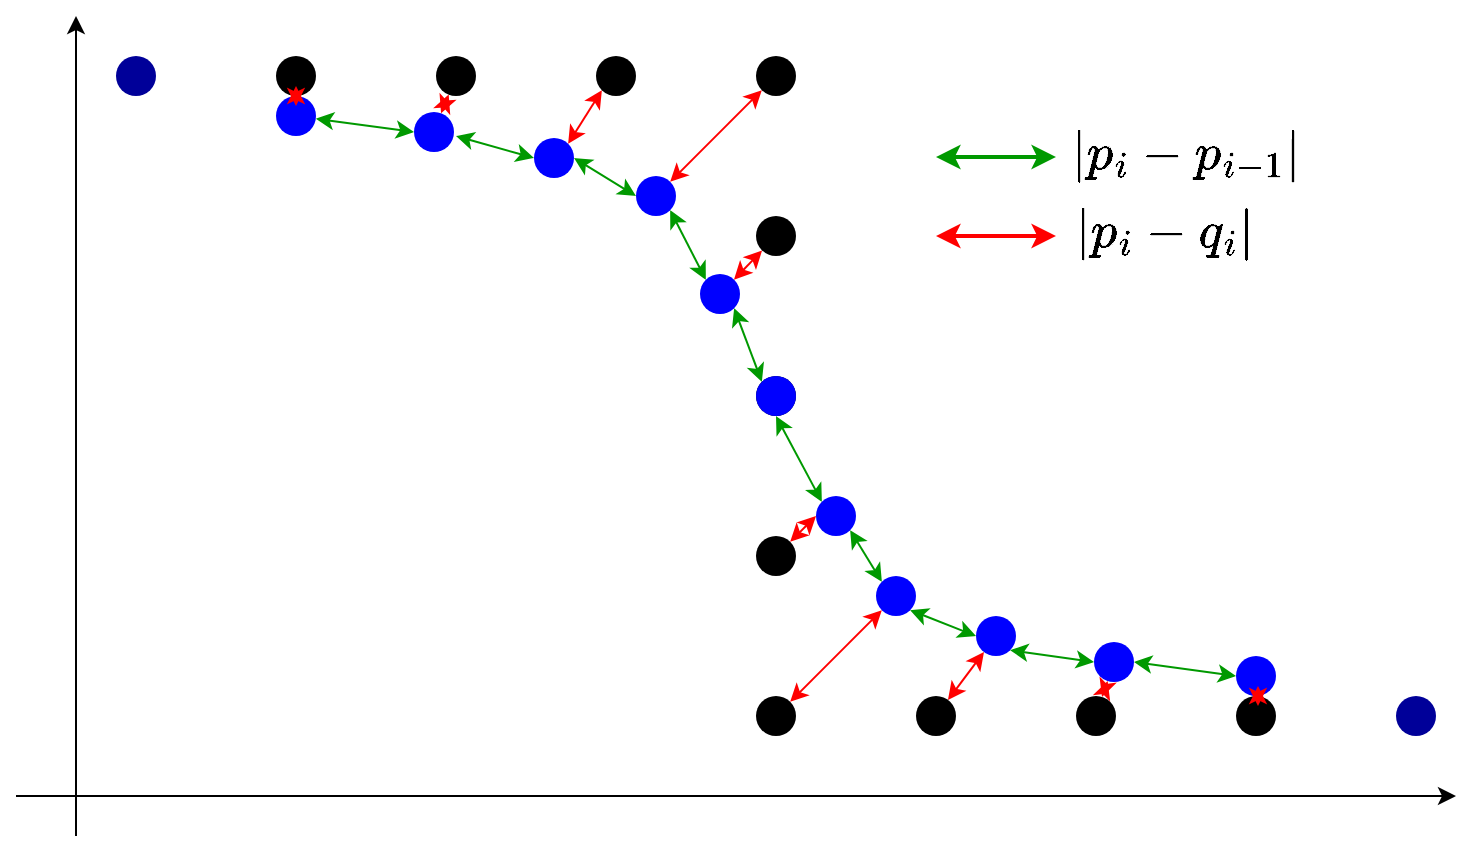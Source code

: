 <mxfile version="20.3.0" type="device"><diagram id="qWlOOX4nWYqfJplpvZYd" name="Page-1"><mxGraphModel dx="942" dy="725" grid="1" gridSize="10" guides="1" tooltips="1" connect="1" arrows="1" fold="1" page="1" pageScale="1" pageWidth="850" pageHeight="1100" math="1" shadow="0"><root><mxCell id="0"/><mxCell id="1" parent="0"/><mxCell id="lJG5cBEvERt6t84dE8XF-1" value="" style="endArrow=classic;html=1;rounded=0;" parent="1" edge="1"><mxGeometry width="50" height="50" relative="1" as="geometry"><mxPoint x="90" y="500" as="sourcePoint"/><mxPoint x="90" y="90" as="targetPoint"/></mxGeometry></mxCell><mxCell id="lJG5cBEvERt6t84dE8XF-2" value="" style="endArrow=classic;html=1;rounded=0;" parent="1" edge="1"><mxGeometry width="50" height="50" relative="1" as="geometry"><mxPoint x="60" y="480" as="sourcePoint"/><mxPoint x="780" y="480" as="targetPoint"/></mxGeometry></mxCell><mxCell id="lJG5cBEvERt6t84dE8XF-5" value="" style="ellipse;whiteSpace=wrap;html=1;aspect=fixed;strokeColor=none;fillColor=#000099;" parent="1" vertex="1"><mxGeometry x="110" y="110" width="20" height="20" as="geometry"/></mxCell><mxCell id="lJG5cBEvERt6t84dE8XF-28" value="" style="ellipse;whiteSpace=wrap;html=1;aspect=fixed;strokeColor=none;fillColor=#000000;" parent="1" vertex="1"><mxGeometry x="190" y="110" width="20" height="20" as="geometry"/></mxCell><mxCell id="lJG5cBEvERt6t84dE8XF-29" value="" style="ellipse;whiteSpace=wrap;html=1;aspect=fixed;strokeColor=none;fillColor=#000000;" parent="1" vertex="1"><mxGeometry x="270" y="110" width="20" height="20" as="geometry"/></mxCell><mxCell id="lJG5cBEvERt6t84dE8XF-30" value="" style="ellipse;whiteSpace=wrap;html=1;aspect=fixed;strokeColor=none;fillColor=#000000;" parent="1" vertex="1"><mxGeometry x="350" y="110" width="20" height="20" as="geometry"/></mxCell><mxCell id="lJG5cBEvERt6t84dE8XF-31" value="v" style="ellipse;whiteSpace=wrap;html=1;aspect=fixed;strokeColor=none;fillColor=#000000;" parent="1" vertex="1"><mxGeometry x="430" y="110" width="20" height="20" as="geometry"/></mxCell><mxCell id="lJG5cBEvERt6t84dE8XF-32" value="" style="ellipse;whiteSpace=wrap;html=1;aspect=fixed;strokeColor=none;fillColor=#000000;" parent="1" vertex="1"><mxGeometry x="430" y="190" width="20" height="20" as="geometry"/></mxCell><mxCell id="lJG5cBEvERt6t84dE8XF-33" value="" style="ellipse;whiteSpace=wrap;html=1;aspect=fixed;strokeColor=none;fillColor=#000000;" parent="1" vertex="1"><mxGeometry x="430" y="270" width="20" height="20" as="geometry"/></mxCell><mxCell id="lJG5cBEvERt6t84dE8XF-34" value="" style="ellipse;whiteSpace=wrap;html=1;aspect=fixed;strokeColor=none;fillColor=#000000;" parent="1" vertex="1"><mxGeometry x="430" y="350" width="20" height="20" as="geometry"/></mxCell><mxCell id="lJG5cBEvERt6t84dE8XF-35" value="" style="ellipse;whiteSpace=wrap;html=1;aspect=fixed;strokeColor=none;fillColor=#000000;" parent="1" vertex="1"><mxGeometry x="430" y="430" width="20" height="20" as="geometry"/></mxCell><mxCell id="lJG5cBEvERt6t84dE8XF-36" value="" style="ellipse;whiteSpace=wrap;html=1;aspect=fixed;strokeColor=none;fillColor=#000000;" parent="1" vertex="1"><mxGeometry x="510" y="430" width="20" height="20" as="geometry"/></mxCell><mxCell id="lJG5cBEvERt6t84dE8XF-37" value="" style="ellipse;whiteSpace=wrap;html=1;aspect=fixed;strokeColor=none;fillColor=#000000;" parent="1" vertex="1"><mxGeometry x="590" y="430" width="20" height="20" as="geometry"/></mxCell><mxCell id="lJG5cBEvERt6t84dE8XF-38" value="" style="ellipse;whiteSpace=wrap;html=1;aspect=fixed;strokeColor=none;fillColor=#000000;" parent="1" vertex="1"><mxGeometry x="670" y="430" width="20" height="20" as="geometry"/></mxCell><mxCell id="lJG5cBEvERt6t84dE8XF-39" value="" style="ellipse;whiteSpace=wrap;html=1;aspect=fixed;strokeColor=none;fillColor=#000099;" parent="1" vertex="1"><mxGeometry x="750" y="430" width="20" height="20" as="geometry"/></mxCell><mxCell id="lJG5cBEvERt6t84dE8XF-42" value="" style="ellipse;whiteSpace=wrap;html=1;aspect=fixed;strokeColor=none;fillColor=#0000FF;" parent="1" vertex="1"><mxGeometry x="259" y="138" width="20" height="20" as="geometry"/></mxCell><mxCell id="lJG5cBEvERt6t84dE8XF-43" value="" style="ellipse;whiteSpace=wrap;html=1;aspect=fixed;strokeColor=none;fillColor=#0000FF;" parent="1" vertex="1"><mxGeometry x="370" y="170" width="20" height="20" as="geometry"/></mxCell><mxCell id="lJG5cBEvERt6t84dE8XF-44" value="" style="ellipse;whiteSpace=wrap;html=1;aspect=fixed;strokeColor=none;fillColor=#0000FF;" parent="1" vertex="1"><mxGeometry x="190" y="130" width="20" height="20" as="geometry"/></mxCell><mxCell id="lJG5cBEvERt6t84dE8XF-48" value="" style="ellipse;whiteSpace=wrap;html=1;aspect=fixed;strokeColor=none;fillColor=#0000FF;" parent="1" vertex="1"><mxGeometry x="430" y="270" width="20" height="20" as="geometry"/></mxCell><mxCell id="lJG5cBEvERt6t84dE8XF-49" value="" style="ellipse;whiteSpace=wrap;html=1;aspect=fixed;strokeColor=none;fillColor=#0000FF;" parent="1" vertex="1"><mxGeometry x="319" y="151" width="20" height="20" as="geometry"/></mxCell><mxCell id="lJG5cBEvERt6t84dE8XF-50" value="" style="ellipse;whiteSpace=wrap;html=1;aspect=fixed;strokeColor=none;fillColor=#0000FF;" parent="1" vertex="1"><mxGeometry x="402" y="219" width="20" height="20" as="geometry"/></mxCell><mxCell id="lJG5cBEvERt6t84dE8XF-51" value="" style="ellipse;whiteSpace=wrap;html=1;aspect=fixed;strokeColor=none;fillColor=#0000FF;" parent="1" vertex="1"><mxGeometry x="490" y="370" width="20" height="20" as="geometry"/></mxCell><mxCell id="lJG5cBEvERt6t84dE8XF-52" value="" style="ellipse;whiteSpace=wrap;html=1;aspect=fixed;strokeColor=none;fillColor=#0000FF;" parent="1" vertex="1"><mxGeometry x="599" y="403" width="20" height="20" as="geometry"/></mxCell><mxCell id="lJG5cBEvERt6t84dE8XF-53" value="" style="ellipse;whiteSpace=wrap;html=1;aspect=fixed;strokeColor=none;fillColor=#0000FF;" parent="1" vertex="1"><mxGeometry x="460" y="330" width="20" height="20" as="geometry"/></mxCell><mxCell id="lJG5cBEvERt6t84dE8XF-54" value="" style="ellipse;whiteSpace=wrap;html=1;aspect=fixed;strokeColor=none;fillColor=#0000FF;" parent="1" vertex="1"><mxGeometry x="540" y="390" width="20" height="20" as="geometry"/></mxCell><mxCell id="lJG5cBEvERt6t84dE8XF-55" value="" style="ellipse;whiteSpace=wrap;html=1;aspect=fixed;strokeColor=none;fillColor=#0000FF;" parent="1" vertex="1"><mxGeometry x="670" y="410" width="20" height="20" as="geometry"/></mxCell><mxCell id="lJG5cBEvERt6t84dE8XF-59" value="" style="endArrow=classic;startArrow=classic;html=1;rounded=0;strokeColor=#009900;entryX=0;entryY=0.5;entryDx=0;entryDy=0;" parent="1" source="lJG5cBEvERt6t84dE8XF-44" target="lJG5cBEvERt6t84dE8XF-42" edge="1"><mxGeometry width="50" height="50" relative="1" as="geometry"><mxPoint x="410" y="370" as="sourcePoint"/><mxPoint x="460" y="320" as="targetPoint"/></mxGeometry></mxCell><mxCell id="lJG5cBEvERt6t84dE8XF-60" value="" style="endArrow=classic;startArrow=classic;html=1;rounded=0;strokeColor=#009900;entryX=0;entryY=0.5;entryDx=0;entryDy=0;" parent="1" target="lJG5cBEvERt6t84dE8XF-49" edge="1"><mxGeometry width="50" height="50" relative="1" as="geometry"><mxPoint x="280" y="150" as="sourcePoint"/><mxPoint x="269" y="158" as="targetPoint"/></mxGeometry></mxCell><mxCell id="lJG5cBEvERt6t84dE8XF-61" value="" style="endArrow=classic;startArrow=classic;html=1;rounded=0;strokeColor=#009900;entryX=0;entryY=0.5;entryDx=0;entryDy=0;exitX=1;exitY=0.5;exitDx=0;exitDy=0;" parent="1" source="lJG5cBEvERt6t84dE8XF-49" target="lJG5cBEvERt6t84dE8XF-43" edge="1"><mxGeometry width="50" height="50" relative="1" as="geometry"><mxPoint x="229.909" y="161.344" as="sourcePoint"/><mxPoint x="340" y="200" as="targetPoint"/></mxGeometry></mxCell><mxCell id="lJG5cBEvERt6t84dE8XF-62" value="" style="endArrow=classic;startArrow=classic;html=1;rounded=0;strokeColor=#009900;entryX=0;entryY=0;entryDx=0;entryDy=0;exitX=1;exitY=1;exitDx=0;exitDy=0;" parent="1" source="lJG5cBEvERt6t84dE8XF-43" target="lJG5cBEvERt6t84dE8XF-50" edge="1"><mxGeometry width="50" height="50" relative="1" as="geometry"><mxPoint x="239.909" y="171.344" as="sourcePoint"/><mxPoint x="289" y="178" as="targetPoint"/></mxGeometry></mxCell><mxCell id="lJG5cBEvERt6t84dE8XF-63" value="" style="endArrow=classic;startArrow=classic;html=1;rounded=0;strokeColor=#009900;entryX=0;entryY=0;entryDx=0;entryDy=0;exitX=1;exitY=1;exitDx=0;exitDy=0;" parent="1" source="lJG5cBEvERt6t84dE8XF-50" target="lJG5cBEvERt6t84dE8XF-48" edge="1"><mxGeometry width="50" height="50" relative="1" as="geometry"><mxPoint x="249.909" y="181.344" as="sourcePoint"/><mxPoint x="299" y="188" as="targetPoint"/></mxGeometry></mxCell><mxCell id="lJG5cBEvERt6t84dE8XF-64" value="" style="endArrow=classic;startArrow=classic;html=1;rounded=0;strokeColor=#009900;entryX=0;entryY=0;entryDx=0;entryDy=0;exitX=0.5;exitY=1;exitDx=0;exitDy=0;" parent="1" source="lJG5cBEvERt6t84dE8XF-48" target="lJG5cBEvERt6t84dE8XF-53" edge="1"><mxGeometry width="50" height="50" relative="1" as="geometry"><mxPoint x="259.909" y="191.344" as="sourcePoint"/><mxPoint x="309" y="198" as="targetPoint"/></mxGeometry></mxCell><mxCell id="lJG5cBEvERt6t84dE8XF-65" value="" style="endArrow=classic;startArrow=classic;html=1;rounded=0;strokeColor=#009900;entryX=0;entryY=0;entryDx=0;entryDy=0;exitX=1;exitY=1;exitDx=0;exitDy=0;" parent="1" source="lJG5cBEvERt6t84dE8XF-53" target="lJG5cBEvERt6t84dE8XF-51" edge="1"><mxGeometry width="50" height="50" relative="1" as="geometry"><mxPoint x="269.909" y="201.344" as="sourcePoint"/><mxPoint x="319" y="208" as="targetPoint"/></mxGeometry></mxCell><mxCell id="lJG5cBEvERt6t84dE8XF-66" value="" style="endArrow=classic;startArrow=classic;html=1;rounded=0;strokeColor=#009900;entryX=0;entryY=0.5;entryDx=0;entryDy=0;exitX=1;exitY=1;exitDx=0;exitDy=0;" parent="1" source="lJG5cBEvERt6t84dE8XF-51" target="lJG5cBEvERt6t84dE8XF-54" edge="1"><mxGeometry width="50" height="50" relative="1" as="geometry"><mxPoint x="279.909" y="211.344" as="sourcePoint"/><mxPoint x="329" y="218" as="targetPoint"/></mxGeometry></mxCell><mxCell id="lJG5cBEvERt6t84dE8XF-67" value="" style="endArrow=classic;startArrow=classic;html=1;rounded=0;strokeColor=#009900;entryX=0;entryY=0.5;entryDx=0;entryDy=0;exitX=1;exitY=1;exitDx=0;exitDy=0;" parent="1" source="lJG5cBEvERt6t84dE8XF-54" target="lJG5cBEvERt6t84dE8XF-52" edge="1"><mxGeometry width="50" height="50" relative="1" as="geometry"><mxPoint x="289.909" y="221.344" as="sourcePoint"/><mxPoint x="339" y="228" as="targetPoint"/></mxGeometry></mxCell><mxCell id="lJG5cBEvERt6t84dE8XF-68" value="" style="endArrow=classic;startArrow=classic;html=1;rounded=0;strokeColor=#009900;entryX=0;entryY=0.5;entryDx=0;entryDy=0;exitX=1;exitY=0.5;exitDx=0;exitDy=0;" parent="1" source="lJG5cBEvERt6t84dE8XF-52" target="lJG5cBEvERt6t84dE8XF-55" edge="1"><mxGeometry width="50" height="50" relative="1" as="geometry"><mxPoint x="299.909" y="231.344" as="sourcePoint"/><mxPoint x="349" y="238" as="targetPoint"/></mxGeometry></mxCell><mxCell id="lJG5cBEvERt6t84dE8XF-71" value="" style="endArrow=classic;startArrow=classic;html=1;rounded=0;strokeColor=#FF0000;strokeWidth=1;" parent="1" edge="1"><mxGeometry width="50" height="50" relative="1" as="geometry"><mxPoint x="200" y="135" as="sourcePoint"/><mxPoint x="200" y="125" as="targetPoint"/></mxGeometry></mxCell><mxCell id="lJG5cBEvERt6t84dE8XF-72" value="" style="endArrow=classic;startArrow=classic;html=1;rounded=0;strokeColor=#FF0000;strokeWidth=1;" parent="1" source="lJG5cBEvERt6t84dE8XF-42" target="lJG5cBEvERt6t84dE8XF-29" edge="1"><mxGeometry width="50" height="50" relative="1" as="geometry"><mxPoint x="410" y="370" as="sourcePoint"/><mxPoint x="460" y="320" as="targetPoint"/></mxGeometry></mxCell><mxCell id="lJG5cBEvERt6t84dE8XF-73" value="" style="endArrow=classic;startArrow=classic;html=1;rounded=0;strokeColor=#FF0000;entryX=0;entryY=1;entryDx=0;entryDy=0;exitX=1;exitY=0;exitDx=0;exitDy=0;" parent="1" source="lJG5cBEvERt6t84dE8XF-49" target="lJG5cBEvERt6t84dE8XF-30" edge="1"><mxGeometry width="50" height="50" relative="1" as="geometry"><mxPoint x="309.909" y="241.344" as="sourcePoint"/><mxPoint x="359" y="248" as="targetPoint"/></mxGeometry></mxCell><mxCell id="lJG5cBEvERt6t84dE8XF-74" value="" style="endArrow=classic;startArrow=classic;html=1;rounded=0;strokeColor=#FF0000;strokeWidth=1;" parent="1" source="lJG5cBEvERt6t84dE8XF-43" target="lJG5cBEvERt6t84dE8XF-31" edge="1"><mxGeometry width="50" height="50" relative="1" as="geometry"><mxPoint x="410" y="370" as="sourcePoint"/><mxPoint x="460" y="320" as="targetPoint"/></mxGeometry></mxCell><mxCell id="lJG5cBEvERt6t84dE8XF-76" value="" style="endArrow=classic;startArrow=classic;html=1;rounded=0;strokeColor=#FF0000;strokeWidth=1;" parent="1" source="lJG5cBEvERt6t84dE8XF-50" target="lJG5cBEvERt6t84dE8XF-32" edge="1"><mxGeometry width="50" height="50" relative="1" as="geometry"><mxPoint x="397.071" y="182.929" as="sourcePoint"/><mxPoint x="442.929" y="137.071" as="targetPoint"/></mxGeometry></mxCell><mxCell id="lJG5cBEvERt6t84dE8XF-77" value="" style="endArrow=classic;startArrow=classic;html=1;rounded=0;strokeColor=#FF0000;strokeWidth=1;entryX=0;entryY=0.5;entryDx=0;entryDy=0;" parent="1" source="lJG5cBEvERt6t84dE8XF-34" target="lJG5cBEvERt6t84dE8XF-53" edge="1"><mxGeometry width="50" height="50" relative="1" as="geometry"><mxPoint x="407.071" y="192.929" as="sourcePoint"/><mxPoint x="520" y="310" as="targetPoint"/></mxGeometry></mxCell><mxCell id="lJG5cBEvERt6t84dE8XF-78" value="" style="endArrow=classic;startArrow=classic;html=1;rounded=0;strokeColor=#FF0000;strokeWidth=1;" parent="1" source="lJG5cBEvERt6t84dE8XF-35" target="lJG5cBEvERt6t84dE8XF-51" edge="1"><mxGeometry width="50" height="50" relative="1" as="geometry"><mxPoint x="417.071" y="202.929" as="sourcePoint"/><mxPoint x="462.929" y="157.071" as="targetPoint"/></mxGeometry></mxCell><mxCell id="lJG5cBEvERt6t84dE8XF-79" value="" style="endArrow=classic;startArrow=classic;html=1;rounded=0;strokeColor=#FF0000;strokeWidth=1;" parent="1" source="lJG5cBEvERt6t84dE8XF-36" target="lJG5cBEvERt6t84dE8XF-54" edge="1"><mxGeometry width="50" height="50" relative="1" as="geometry"><mxPoint x="427.071" y="212.929" as="sourcePoint"/><mxPoint x="472.929" y="167.071" as="targetPoint"/></mxGeometry></mxCell><mxCell id="lJG5cBEvERt6t84dE8XF-80" value="" style="endArrow=classic;startArrow=classic;html=1;rounded=0;strokeColor=#FF0000;strokeWidth=1;" parent="1" source="lJG5cBEvERt6t84dE8XF-37" target="lJG5cBEvERt6t84dE8XF-52" edge="1"><mxGeometry width="50" height="50" relative="1" as="geometry"><mxPoint x="410" y="370" as="sourcePoint"/><mxPoint x="460" y="320" as="targetPoint"/></mxGeometry></mxCell><mxCell id="lJG5cBEvERt6t84dE8XF-81" value="" style="endArrow=classic;startArrow=classic;html=1;rounded=0;strokeColor=#FF0000;strokeWidth=1;" parent="1" source="lJG5cBEvERt6t84dE8XF-38" target="lJG5cBEvERt6t84dE8XF-55" edge="1"><mxGeometry width="50" height="50" relative="1" as="geometry"><mxPoint x="437.071" y="222.929" as="sourcePoint"/><mxPoint x="482.929" y="177.071" as="targetPoint"/></mxGeometry></mxCell><mxCell id="lJG5cBEvERt6t84dE8XF-82" value="" style="endArrow=classic;startArrow=classic;html=1;rounded=0;strokeColor=#FF0000;strokeWidth=1;" parent="1" edge="1"><mxGeometry width="50" height="50" relative="1" as="geometry"><mxPoint x="681" y="435" as="sourcePoint"/><mxPoint x="681" y="425" as="targetPoint"/></mxGeometry></mxCell><mxCell id="lJG5cBEvERt6t84dE8XF-83" value="" style="endArrow=classic;startArrow=classic;html=1;rounded=0;strokeColor=#FF0000;strokeWidth=2;" parent="1" edge="1"><mxGeometry width="50" height="50" relative="1" as="geometry"><mxPoint x="520" y="200" as="sourcePoint"/><mxPoint x="580" y="200" as="targetPoint"/></mxGeometry></mxCell><mxCell id="lJG5cBEvERt6t84dE8XF-84" value="" style="endArrow=classic;startArrow=classic;html=1;rounded=0;strokeColor=#009900;strokeWidth=2;" parent="1" edge="1"><mxGeometry width="50" height="50" relative="1" as="geometry"><mxPoint x="520" y="160.5" as="sourcePoint"/><mxPoint x="580" y="160.5" as="targetPoint"/></mxGeometry></mxCell><mxCell id="lJG5cBEvERt6t84dE8XF-85" value="$$|p_i - p_{i-1}|$$" style="text;html=1;strokeColor=none;fillColor=none;align=center;verticalAlign=middle;whiteSpace=wrap;rounded=0;fontSize=22;" parent="1" vertex="1"><mxGeometry x="590" y="138" width="110" height="42" as="geometry"/></mxCell><mxCell id="lJG5cBEvERt6t84dE8XF-86" value="$$|p_i - q_i|$$" style="text;html=1;strokeColor=none;fillColor=none;align=center;verticalAlign=middle;whiteSpace=wrap;rounded=0;fontSize=22;" parent="1" vertex="1"><mxGeometry x="579" y="177" width="110" height="42" as="geometry"/></mxCell></root></mxGraphModel></diagram></mxfile>